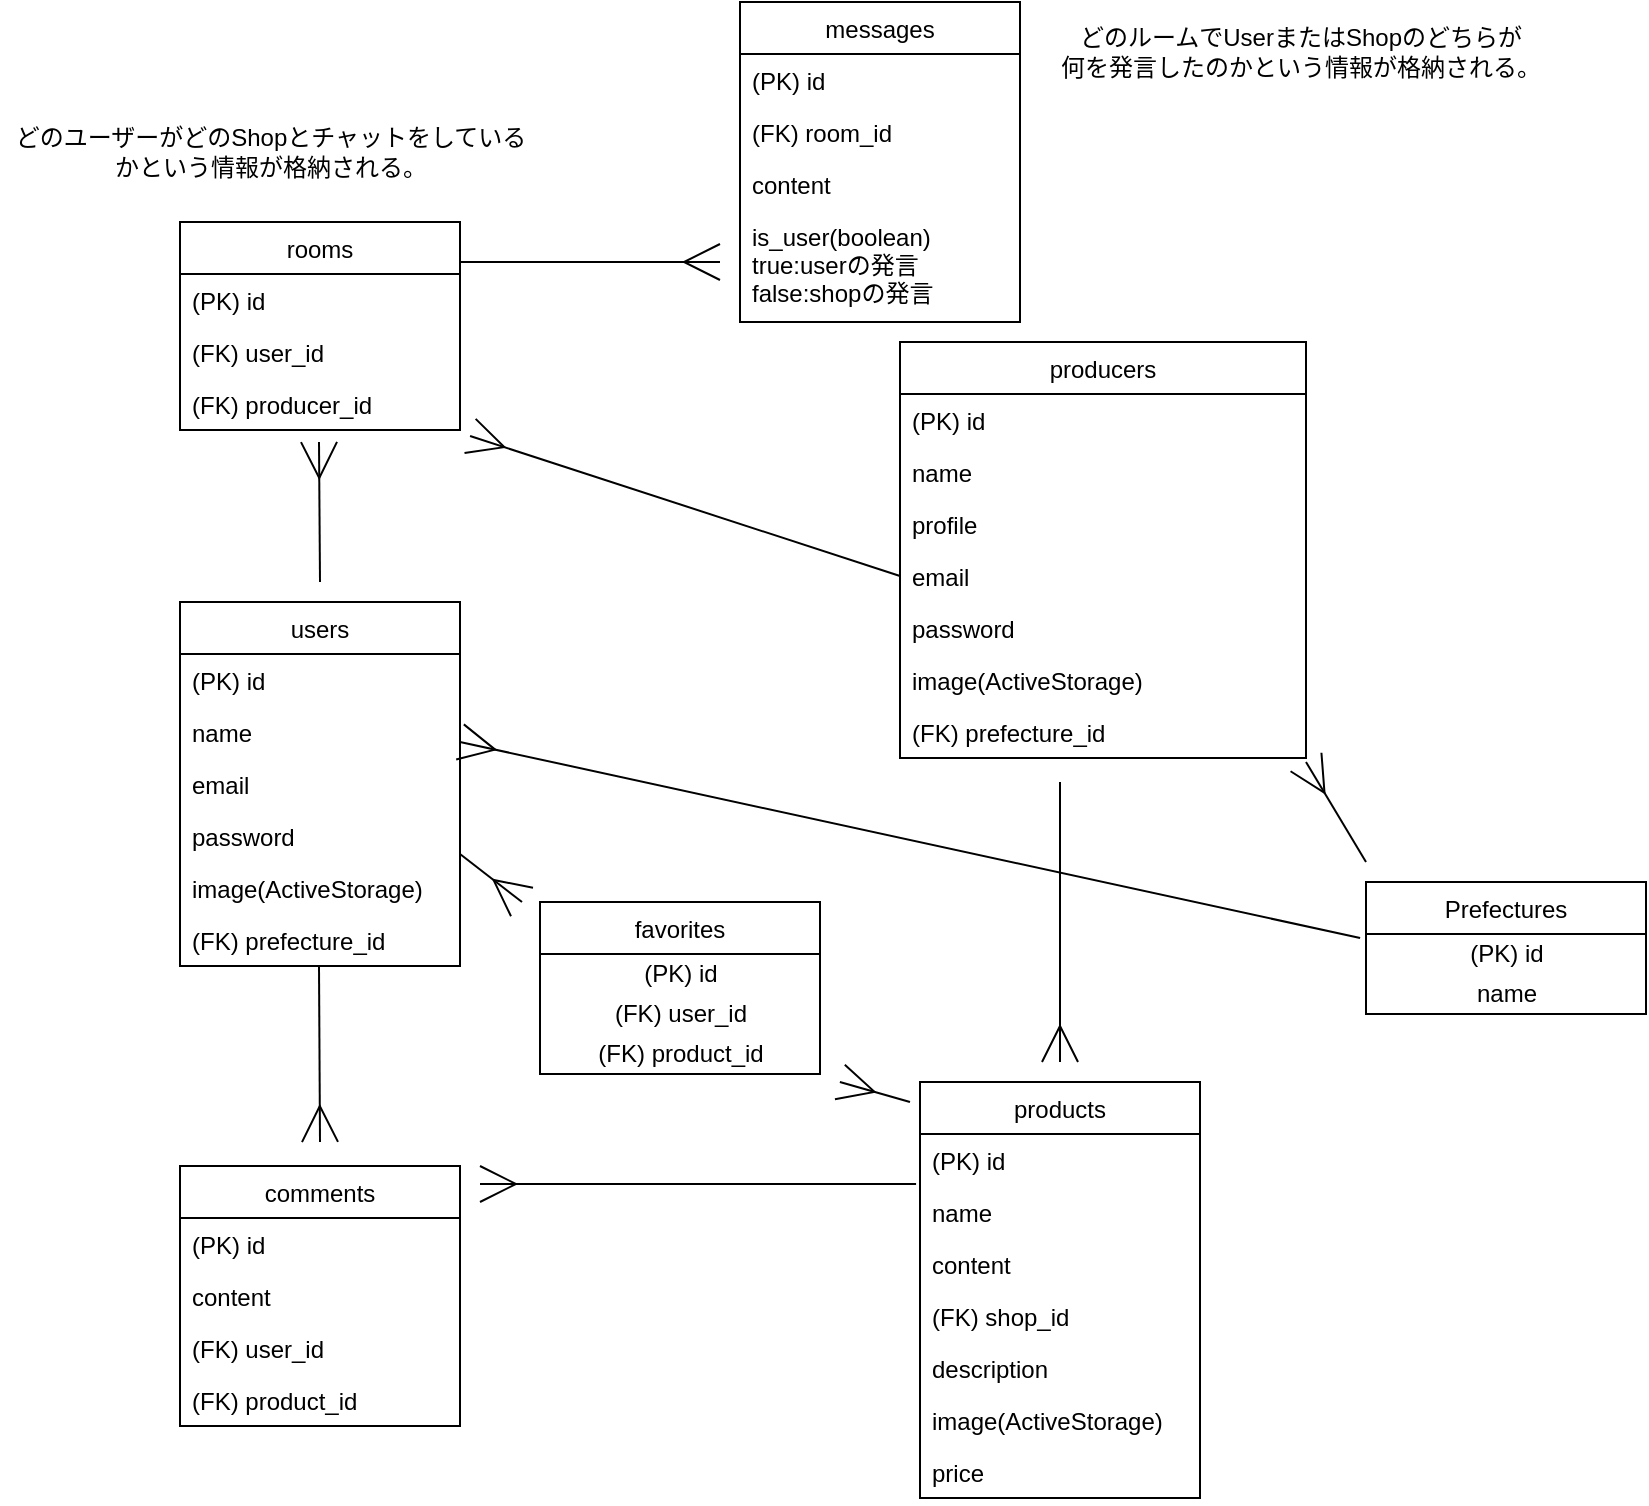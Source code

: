 <mxfile version="13.1.3">
    <diagram id="6hGFLwfOUW9BJ-s0fimq" name="Page-1">
        <mxGraphModel dx="105" dy="603" grid="1" gridSize="10" guides="1" tooltips="1" connect="1" arrows="1" fold="1" page="1" pageScale="1" pageWidth="827" pageHeight="1169" math="0" shadow="0">
            <root>
                <mxCell id="0"/>
                <mxCell id="1" parent="0"/>
                <mxCell id="111" value="どのユーザーがどのShopとチャットをしている&lt;br&gt;かという情報が格納される。" style="text;html=1;align=center;verticalAlign=middle;resizable=0;points=[];autosize=1;" parent="1" vertex="1">
                    <mxGeometry x="827" y="480" width="270" height="30" as="geometry"/>
                </mxCell>
                <mxCell id="119" value="" style="endArrow=ERmany;html=1;endFill=0;endSize=16;" parent="1" edge="1">
                    <mxGeometry width="50" height="50" relative="1" as="geometry">
                        <mxPoint x="986.5" y="902" as="sourcePoint"/>
                        <mxPoint x="987" y="990" as="targetPoint"/>
                    </mxGeometry>
                </mxCell>
                <mxCell id="120" value="" style="endArrow=ERmany;html=1;endFill=0;endSize=16;exitX=-0.014;exitY=0.962;exitDx=0;exitDy=0;exitPerimeter=0;" parent="1" source="155" edge="1">
                    <mxGeometry width="50" height="50" relative="1" as="geometry">
                        <mxPoint x="1267" y="1000" as="sourcePoint"/>
                        <mxPoint x="1067" y="1011" as="targetPoint"/>
                    </mxGeometry>
                </mxCell>
                <mxCell id="112" value="users" style="swimlane;fontStyle=0;childLayout=stackLayout;horizontal=1;startSize=26;fillColor=none;horizontalStack=0;resizeParent=1;resizeParentMax=0;resizeLast=0;collapsible=1;marginBottom=0;" parent="1" vertex="1">
                    <mxGeometry x="917" y="720" width="140" height="182" as="geometry"/>
                </mxCell>
                <mxCell id="113" value="(PK) id" style="text;strokeColor=none;fillColor=none;align=left;verticalAlign=top;spacingLeft=4;spacingRight=4;overflow=hidden;rotatable=0;points=[[0,0.5],[1,0.5]];portConstraint=eastwest;" parent="112" vertex="1">
                    <mxGeometry y="26" width="140" height="26" as="geometry"/>
                </mxCell>
                <mxCell id="114" value="name" style="text;strokeColor=none;fillColor=none;align=left;verticalAlign=top;spacingLeft=4;spacingRight=4;overflow=hidden;rotatable=0;points=[[0,0.5],[1,0.5]];portConstraint=eastwest;" parent="112" vertex="1">
                    <mxGeometry y="52" width="140" height="26" as="geometry"/>
                </mxCell>
                <mxCell id="115" value="email" style="text;strokeColor=none;fillColor=none;align=left;verticalAlign=top;spacingLeft=4;spacingRight=4;overflow=hidden;rotatable=0;points=[[0,0.5],[1,0.5]];portConstraint=eastwest;" parent="112" vertex="1">
                    <mxGeometry y="78" width="140" height="26" as="geometry"/>
                </mxCell>
                <mxCell id="116" value="password" style="text;strokeColor=none;fillColor=none;align=left;verticalAlign=top;spacingLeft=4;spacingRight=4;overflow=hidden;rotatable=0;points=[[0,0.5],[1,0.5]];portConstraint=eastwest;" parent="112" vertex="1">
                    <mxGeometry y="104" width="140" height="26" as="geometry"/>
                </mxCell>
                <mxCell id="118" value="image(ActiveStorage)" style="text;strokeColor=none;fillColor=none;align=left;verticalAlign=top;spacingLeft=4;spacingRight=4;overflow=hidden;rotatable=0;points=[[0,0.5],[1,0.5]];portConstraint=eastwest;" parent="112" vertex="1">
                    <mxGeometry y="130" width="140" height="26" as="geometry"/>
                </mxCell>
                <mxCell id="179" value="(FK) prefecture_id" style="text;strokeColor=none;fillColor=none;align=left;verticalAlign=top;spacingLeft=4;spacingRight=4;overflow=hidden;rotatable=0;points=[[0,0.5],[1,0.5]];portConstraint=eastwest;" parent="112" vertex="1">
                    <mxGeometry y="156" width="140" height="26" as="geometry"/>
                </mxCell>
                <mxCell id="125" value="" style="endArrow=ERmany;html=1;endFill=0;endSize=16;" parent="1" edge="1">
                    <mxGeometry width="50" height="50" relative="1" as="geometry">
                        <mxPoint x="1057" y="846" as="sourcePoint"/>
                        <mxPoint x="1088" y="870" as="targetPoint"/>
                    </mxGeometry>
                </mxCell>
                <mxCell id="126" value="" style="endArrow=ERmany;html=1;endFill=0;endSize=16;entryX=1.071;entryY=1.2;entryDx=0;entryDy=0;entryPerimeter=0;" parent="1" target="124" edge="1">
                    <mxGeometry width="50" height="50" relative="1" as="geometry">
                        <mxPoint x="1282" y="970" as="sourcePoint"/>
                        <mxPoint x="1252" y="950" as="targetPoint"/>
                    </mxGeometry>
                </mxCell>
                <mxCell id="127" value="" style="endArrow=ERmany;html=1;endFill=0;endSize=16;" parent="1" edge="1">
                    <mxGeometry width="50" height="50" relative="1" as="geometry">
                        <mxPoint x="1357" y="810" as="sourcePoint"/>
                        <mxPoint x="1357" y="950" as="targetPoint"/>
                    </mxGeometry>
                </mxCell>
                <mxCell id="137" value="どのルームでUserまたはShopのどちらが&lt;br&gt;何を発言したのかという情報が格納される。" style="text;html=1;align=center;verticalAlign=middle;resizable=0;points=[];autosize=1;" parent="1" vertex="1">
                    <mxGeometry x="1347" y="430" width="260" height="30" as="geometry"/>
                </mxCell>
                <mxCell id="138" value="" style="endArrow=ERmany;html=1;endFill=0;endSize=16;" parent="1" edge="1">
                    <mxGeometry width="50" height="50" relative="1" as="geometry">
                        <mxPoint x="987" y="710" as="sourcePoint"/>
                        <mxPoint x="986.5" y="640" as="targetPoint"/>
                    </mxGeometry>
                </mxCell>
                <mxCell id="139" value="" style="endArrow=ERmany;html=1;endFill=0;endSize=16;entryX=1.036;entryY=1.115;entryDx=0;entryDy=0;entryPerimeter=0;exitX=0;exitY=0.5;exitDx=0;exitDy=0;" parent="1" source="145" target="131" edge="1">
                    <mxGeometry width="50" height="50" relative="1" as="geometry">
                        <mxPoint x="1277" y="740" as="sourcePoint"/>
                        <mxPoint x="1097.5" y="704" as="targetPoint"/>
                    </mxGeometry>
                </mxCell>
                <mxCell id="140" value="" style="endArrow=ERmany;html=1;endFill=0;endSize=16;" parent="1" edge="1">
                    <mxGeometry width="50" height="50" relative="1" as="geometry">
                        <mxPoint x="1057" y="550" as="sourcePoint"/>
                        <mxPoint x="1187" y="550" as="targetPoint"/>
                    </mxGeometry>
                </mxCell>
                <mxCell id="128" value="rooms" style="swimlane;fontStyle=0;childLayout=stackLayout;horizontal=1;startSize=26;fillColor=none;horizontalStack=0;resizeParent=1;resizeParentMax=0;resizeLast=0;collapsible=1;marginBottom=0;" parent="1" vertex="1">
                    <mxGeometry x="917" y="530" width="140" height="104" as="geometry"/>
                </mxCell>
                <mxCell id="129" value="(PK) id" style="text;strokeColor=none;fillColor=none;align=left;verticalAlign=top;spacingLeft=4;spacingRight=4;overflow=hidden;rotatable=0;points=[[0,0.5],[1,0.5]];portConstraint=eastwest;" parent="128" vertex="1">
                    <mxGeometry y="26" width="140" height="26" as="geometry"/>
                </mxCell>
                <mxCell id="130" value="(FK) user_id" style="text;strokeColor=none;fillColor=none;align=left;verticalAlign=top;spacingLeft=4;spacingRight=4;overflow=hidden;rotatable=0;points=[[0,0.5],[1,0.5]];portConstraint=eastwest;" parent="128" vertex="1">
                    <mxGeometry y="52" width="140" height="26" as="geometry"/>
                </mxCell>
                <mxCell id="131" value="(FK) producer_id" style="text;strokeColor=none;fillColor=none;align=left;verticalAlign=top;spacingLeft=4;spacingRight=4;overflow=hidden;rotatable=0;points=[[0,0.5],[1,0.5]];portConstraint=eastwest;" parent="128" vertex="1">
                    <mxGeometry y="78" width="140" height="26" as="geometry"/>
                </mxCell>
                <mxCell id="132" value="messages" style="swimlane;fontStyle=0;childLayout=stackLayout;horizontal=1;startSize=26;fillColor=none;horizontalStack=0;resizeParent=1;resizeParentMax=0;resizeLast=0;collapsible=1;marginBottom=0;" parent="1" vertex="1">
                    <mxGeometry x="1197" y="420" width="140" height="160" as="geometry"/>
                </mxCell>
                <mxCell id="133" value="(PK) id" style="text;strokeColor=none;fillColor=none;align=left;verticalAlign=top;spacingLeft=4;spacingRight=4;overflow=hidden;rotatable=0;points=[[0,0.5],[1,0.5]];portConstraint=eastwest;" parent="132" vertex="1">
                    <mxGeometry y="26" width="140" height="26" as="geometry"/>
                </mxCell>
                <mxCell id="134" value="(FK) room_id" style="text;strokeColor=none;fillColor=none;align=left;verticalAlign=top;spacingLeft=4;spacingRight=4;overflow=hidden;rotatable=0;points=[[0,0.5],[1,0.5]];portConstraint=eastwest;" parent="132" vertex="1">
                    <mxGeometry y="52" width="140" height="26" as="geometry"/>
                </mxCell>
                <mxCell id="135" value="content&#10;" style="text;strokeColor=none;fillColor=none;align=left;verticalAlign=top;spacingLeft=4;spacingRight=4;overflow=hidden;rotatable=0;points=[[0,0.5],[1,0.5]];portConstraint=eastwest;" parent="132" vertex="1">
                    <mxGeometry y="78" width="140" height="26" as="geometry"/>
                </mxCell>
                <mxCell id="136" value="is_user(boolean)&#10;true:userの発言&#10;false:shopの発言&#10;" style="text;strokeColor=none;fillColor=none;align=left;verticalAlign=top;spacingLeft=4;spacingRight=4;overflow=hidden;rotatable=0;points=[[0,0.5],[1,0.5]];portConstraint=eastwest;" parent="132" vertex="1">
                    <mxGeometry y="104" width="140" height="56" as="geometry"/>
                </mxCell>
                <mxCell id="141" value="producers" style="swimlane;fontStyle=0;childLayout=stackLayout;horizontal=1;startSize=26;fillColor=none;horizontalStack=0;resizeParent=1;resizeParentMax=0;resizeLast=0;collapsible=1;marginBottom=0;" parent="1" vertex="1">
                    <mxGeometry x="1277" y="590" width="203" height="208" as="geometry"/>
                </mxCell>
                <mxCell id="142" value="(PK) id" style="text;strokeColor=none;fillColor=none;align=left;verticalAlign=top;spacingLeft=4;spacingRight=4;overflow=hidden;rotatable=0;points=[[0,0.5],[1,0.5]];portConstraint=eastwest;" parent="141" vertex="1">
                    <mxGeometry y="26" width="203" height="26" as="geometry"/>
                </mxCell>
                <mxCell id="143" value="name" style="text;strokeColor=none;fillColor=none;align=left;verticalAlign=top;spacingLeft=4;spacingRight=4;overflow=hidden;rotatable=0;points=[[0,0.5],[1,0.5]];portConstraint=eastwest;" parent="141" vertex="1">
                    <mxGeometry y="52" width="203" height="26" as="geometry"/>
                </mxCell>
                <mxCell id="144" value="profile" style="text;strokeColor=none;fillColor=none;align=left;verticalAlign=top;spacingLeft=4;spacingRight=4;overflow=hidden;rotatable=0;points=[[0,0.5],[1,0.5]];portConstraint=eastwest;" parent="141" vertex="1">
                    <mxGeometry y="78" width="203" height="26" as="geometry"/>
                </mxCell>
                <mxCell id="145" value="email" style="text;strokeColor=none;fillColor=none;align=left;verticalAlign=top;spacingLeft=4;spacingRight=4;overflow=hidden;rotatable=0;points=[[0,0.5],[1,0.5]];portConstraint=eastwest;" parent="141" vertex="1">
                    <mxGeometry y="104" width="203" height="26" as="geometry"/>
                </mxCell>
                <mxCell id="146" value="password" style="text;strokeColor=none;fillColor=none;align=left;verticalAlign=top;spacingLeft=4;spacingRight=4;overflow=hidden;rotatable=0;points=[[0,0.5],[1,0.5]];portConstraint=eastwest;" parent="141" vertex="1">
                    <mxGeometry y="130" width="203" height="26" as="geometry"/>
                </mxCell>
                <mxCell id="147" value="image(ActiveStorage)" style="text;strokeColor=none;fillColor=none;align=left;verticalAlign=top;spacingLeft=4;spacingRight=4;overflow=hidden;rotatable=0;points=[[0,0.5],[1,0.5]];portConstraint=eastwest;" parent="141" vertex="1">
                    <mxGeometry y="156" width="203" height="26" as="geometry"/>
                </mxCell>
                <mxCell id="172" value="(FK) prefecture_id" style="text;strokeColor=none;fillColor=none;align=left;verticalAlign=top;spacingLeft=4;spacingRight=4;overflow=hidden;rotatable=0;points=[[0,0.5],[1,0.5]];portConstraint=eastwest;" parent="141" vertex="1">
                    <mxGeometry y="182" width="203" height="26" as="geometry"/>
                </mxCell>
                <mxCell id="154" value="products" style="swimlane;fontStyle=0;childLayout=stackLayout;horizontal=1;startSize=26;fillColor=none;horizontalStack=0;resizeParent=1;resizeParentMax=0;resizeLast=0;collapsible=1;marginBottom=0;" parent="1" vertex="1">
                    <mxGeometry x="1287" y="960" width="140" height="208" as="geometry"/>
                </mxCell>
                <mxCell id="155" value="(PK) id" style="text;strokeColor=none;fillColor=none;align=left;verticalAlign=top;spacingLeft=4;spacingRight=4;overflow=hidden;rotatable=0;points=[[0,0.5],[1,0.5]];portConstraint=eastwest;" parent="154" vertex="1">
                    <mxGeometry y="26" width="140" height="26" as="geometry"/>
                </mxCell>
                <mxCell id="156" value="name" style="text;strokeColor=none;fillColor=none;align=left;verticalAlign=top;spacingLeft=4;spacingRight=4;overflow=hidden;rotatable=0;points=[[0,0.5],[1,0.5]];portConstraint=eastwest;" parent="154" vertex="1">
                    <mxGeometry y="52" width="140" height="26" as="geometry"/>
                </mxCell>
                <mxCell id="157" value="content" style="text;strokeColor=none;fillColor=none;align=left;verticalAlign=top;spacingLeft=4;spacingRight=4;overflow=hidden;rotatable=0;points=[[0,0.5],[1,0.5]];portConstraint=eastwest;" parent="154" vertex="1">
                    <mxGeometry y="78" width="140" height="26" as="geometry"/>
                </mxCell>
                <mxCell id="167" value="(FK) shop_id" style="text;strokeColor=none;fillColor=none;align=left;verticalAlign=top;spacingLeft=4;spacingRight=4;overflow=hidden;rotatable=0;points=[[0,0.5],[1,0.5]];portConstraint=eastwest;" parent="154" vertex="1">
                    <mxGeometry y="104" width="140" height="26" as="geometry"/>
                </mxCell>
                <mxCell id="158" value="description" style="text;strokeColor=none;fillColor=none;align=left;verticalAlign=top;spacingLeft=4;spacingRight=4;overflow=hidden;rotatable=0;points=[[0,0.5],[1,0.5]];portConstraint=eastwest;" parent="154" vertex="1">
                    <mxGeometry y="130" width="140" height="26" as="geometry"/>
                </mxCell>
                <mxCell id="159" value="image(ActiveStorage)" style="text;strokeColor=none;fillColor=none;align=left;verticalAlign=top;spacingLeft=4;spacingRight=4;overflow=hidden;rotatable=0;points=[[0,0.5],[1,0.5]];portConstraint=eastwest;" parent="154" vertex="1">
                    <mxGeometry y="156" width="140" height="26" as="geometry"/>
                </mxCell>
                <mxCell id="160" value="price" style="text;strokeColor=none;fillColor=none;align=left;verticalAlign=top;spacingLeft=4;spacingRight=4;overflow=hidden;rotatable=0;points=[[0,0.5],[1,0.5]];portConstraint=eastwest;" parent="154" vertex="1">
                    <mxGeometry y="182" width="140" height="26" as="geometry"/>
                </mxCell>
                <mxCell id="149" value="comments" style="swimlane;fontStyle=0;childLayout=stackLayout;horizontal=1;startSize=26;fillColor=none;horizontalStack=0;resizeParent=1;resizeParentMax=0;resizeLast=0;collapsible=1;marginBottom=0;" parent="1" vertex="1">
                    <mxGeometry x="917" y="1002" width="140" height="130" as="geometry"/>
                </mxCell>
                <mxCell id="150" value="(PK) id" style="text;strokeColor=none;fillColor=none;align=left;verticalAlign=top;spacingLeft=4;spacingRight=4;overflow=hidden;rotatable=0;points=[[0,0.5],[1,0.5]];portConstraint=eastwest;" parent="149" vertex="1">
                    <mxGeometry y="26" width="140" height="26" as="geometry"/>
                </mxCell>
                <mxCell id="151" value="content" style="text;strokeColor=none;fillColor=none;align=left;verticalAlign=top;spacingLeft=4;spacingRight=4;overflow=hidden;rotatable=0;points=[[0,0.5],[1,0.5]];portConstraint=eastwest;" parent="149" vertex="1">
                    <mxGeometry y="52" width="140" height="26" as="geometry"/>
                </mxCell>
                <mxCell id="152" value="(FK) user_id" style="text;strokeColor=none;fillColor=none;align=left;verticalAlign=top;spacingLeft=4;spacingRight=4;overflow=hidden;rotatable=0;points=[[0,0.5],[1,0.5]];portConstraint=eastwest;" parent="149" vertex="1">
                    <mxGeometry y="78" width="140" height="26" as="geometry"/>
                </mxCell>
                <mxCell id="153" value="(FK) product_id" style="text;strokeColor=none;fillColor=none;align=left;verticalAlign=top;spacingLeft=4;spacingRight=4;overflow=hidden;rotatable=0;points=[[0,0.5],[1,0.5]];portConstraint=eastwest;" parent="149" vertex="1">
                    <mxGeometry y="104" width="140" height="26" as="geometry"/>
                </mxCell>
                <mxCell id="121" value="favorites" style="swimlane;fontStyle=0;childLayout=stackLayout;horizontal=1;startSize=26;fillColor=none;horizontalStack=0;resizeParent=1;resizeParentMax=0;resizeLast=0;collapsible=1;marginBottom=0;" parent="1" vertex="1">
                    <mxGeometry x="1097" y="870" width="140" height="86" as="geometry"/>
                </mxCell>
                <mxCell id="181" value="&lt;span style=&quot;text-align: left&quot;&gt;(PK) id&lt;/span&gt;" style="text;html=1;align=center;verticalAlign=middle;resizable=0;points=[];autosize=1;" parent="121" vertex="1">
                    <mxGeometry y="26" width="140" height="20" as="geometry"/>
                </mxCell>
                <mxCell id="123" value="(FK) user_id" style="text;html=1;align=center;verticalAlign=middle;resizable=0;points=[];autosize=1;" parent="121" vertex="1">
                    <mxGeometry y="46" width="140" height="20" as="geometry"/>
                </mxCell>
                <mxCell id="124" value="(FK) product_id" style="text;html=1;align=center;verticalAlign=middle;resizable=0;points=[];autosize=1;" parent="121" vertex="1">
                    <mxGeometry y="66" width="140" height="20" as="geometry"/>
                </mxCell>
                <mxCell id="162" value="Prefectures" style="swimlane;fontStyle=0;childLayout=stackLayout;horizontal=1;startSize=26;fillColor=none;horizontalStack=0;resizeParent=1;resizeParentMax=0;resizeLast=0;collapsible=1;marginBottom=0;" parent="1" vertex="1">
                    <mxGeometry x="1510" y="860" width="140" height="66" as="geometry"/>
                </mxCell>
                <mxCell id="163" value="&lt;span style=&quot;text-align: left&quot;&gt;(PK) id&lt;/span&gt;" style="text;html=1;align=center;verticalAlign=middle;resizable=0;points=[];autosize=1;" parent="162" vertex="1">
                    <mxGeometry y="26" width="140" height="20" as="geometry"/>
                </mxCell>
                <mxCell id="173" value="&lt;div style=&quot;text-align: left&quot;&gt;name&lt;/div&gt;" style="text;html=1;align=center;verticalAlign=middle;resizable=0;points=[];autosize=1;" parent="162" vertex="1">
                    <mxGeometry y="46" width="140" height="20" as="geometry"/>
                </mxCell>
                <mxCell id="174" value="" style="endArrow=ERmany;html=1;endFill=0;endSize=16;" parent="1" edge="1">
                    <mxGeometry width="50" height="50" relative="1" as="geometry">
                        <mxPoint x="1510" y="850" as="sourcePoint"/>
                        <mxPoint x="1480" y="800" as="targetPoint"/>
                    </mxGeometry>
                </mxCell>
                <mxCell id="178" value="" style="endArrow=ERmany;html=1;endFill=0;endSize=16;entryX=1.036;entryY=1.115;entryDx=0;entryDy=0;entryPerimeter=0;exitX=-0.021;exitY=0.1;exitDx=0;exitDy=0;exitPerimeter=0;" parent="1" source="163" edge="1">
                    <mxGeometry width="50" height="50" relative="1" as="geometry">
                        <mxPoint x="1271.96" y="860" as="sourcePoint"/>
                        <mxPoint x="1057" y="789.99" as="targetPoint"/>
                    </mxGeometry>
                </mxCell>
            </root>
        </mxGraphModel>
    </diagram>
</mxfile>